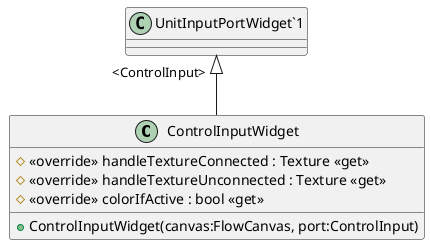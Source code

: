 @startuml
class ControlInputWidget {
    + ControlInputWidget(canvas:FlowCanvas, port:ControlInput)
    # <<override>> handleTextureConnected : Texture <<get>>
    # <<override>> handleTextureUnconnected : Texture <<get>>
    # <<override>> colorIfActive : bool <<get>>
}
"UnitInputPortWidget`1" "<ControlInput>" <|-- ControlInputWidget
@enduml
